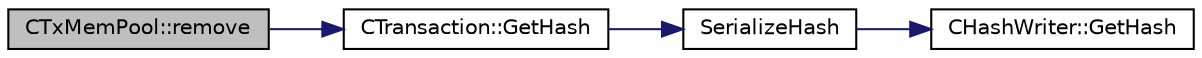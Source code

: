 digraph "CTxMemPool::remove"
{
  edge [fontname="Helvetica",fontsize="10",labelfontname="Helvetica",labelfontsize="10"];
  node [fontname="Helvetica",fontsize="10",shape=record];
  rankdir="LR";
  Node619 [label="CTxMemPool::remove",height=0.2,width=0.4,color="black", fillcolor="grey75", style="filled", fontcolor="black"];
  Node619 -> Node620 [color="midnightblue",fontsize="10",style="solid",fontname="Helvetica"];
  Node620 [label="CTransaction::GetHash",height=0.2,width=0.4,color="black", fillcolor="white", style="filled",URL="$df/d43/class_c_transaction.html#a0b46d80e82ca324e82c2ce3fc1492bfa"];
  Node620 -> Node621 [color="midnightblue",fontsize="10",style="solid",fontname="Helvetica"];
  Node621 [label="SerializeHash",height=0.2,width=0.4,color="black", fillcolor="white", style="filled",URL="$db/dfb/hash_8h.html#a6de694e43f17c62025c6883965b65e63"];
  Node621 -> Node622 [color="midnightblue",fontsize="10",style="solid",fontname="Helvetica"];
  Node622 [label="CHashWriter::GetHash",height=0.2,width=0.4,color="black", fillcolor="white", style="filled",URL="$d2/def/class_c_hash_writer.html#ae94a937211502eabf19477630090093a"];
}
